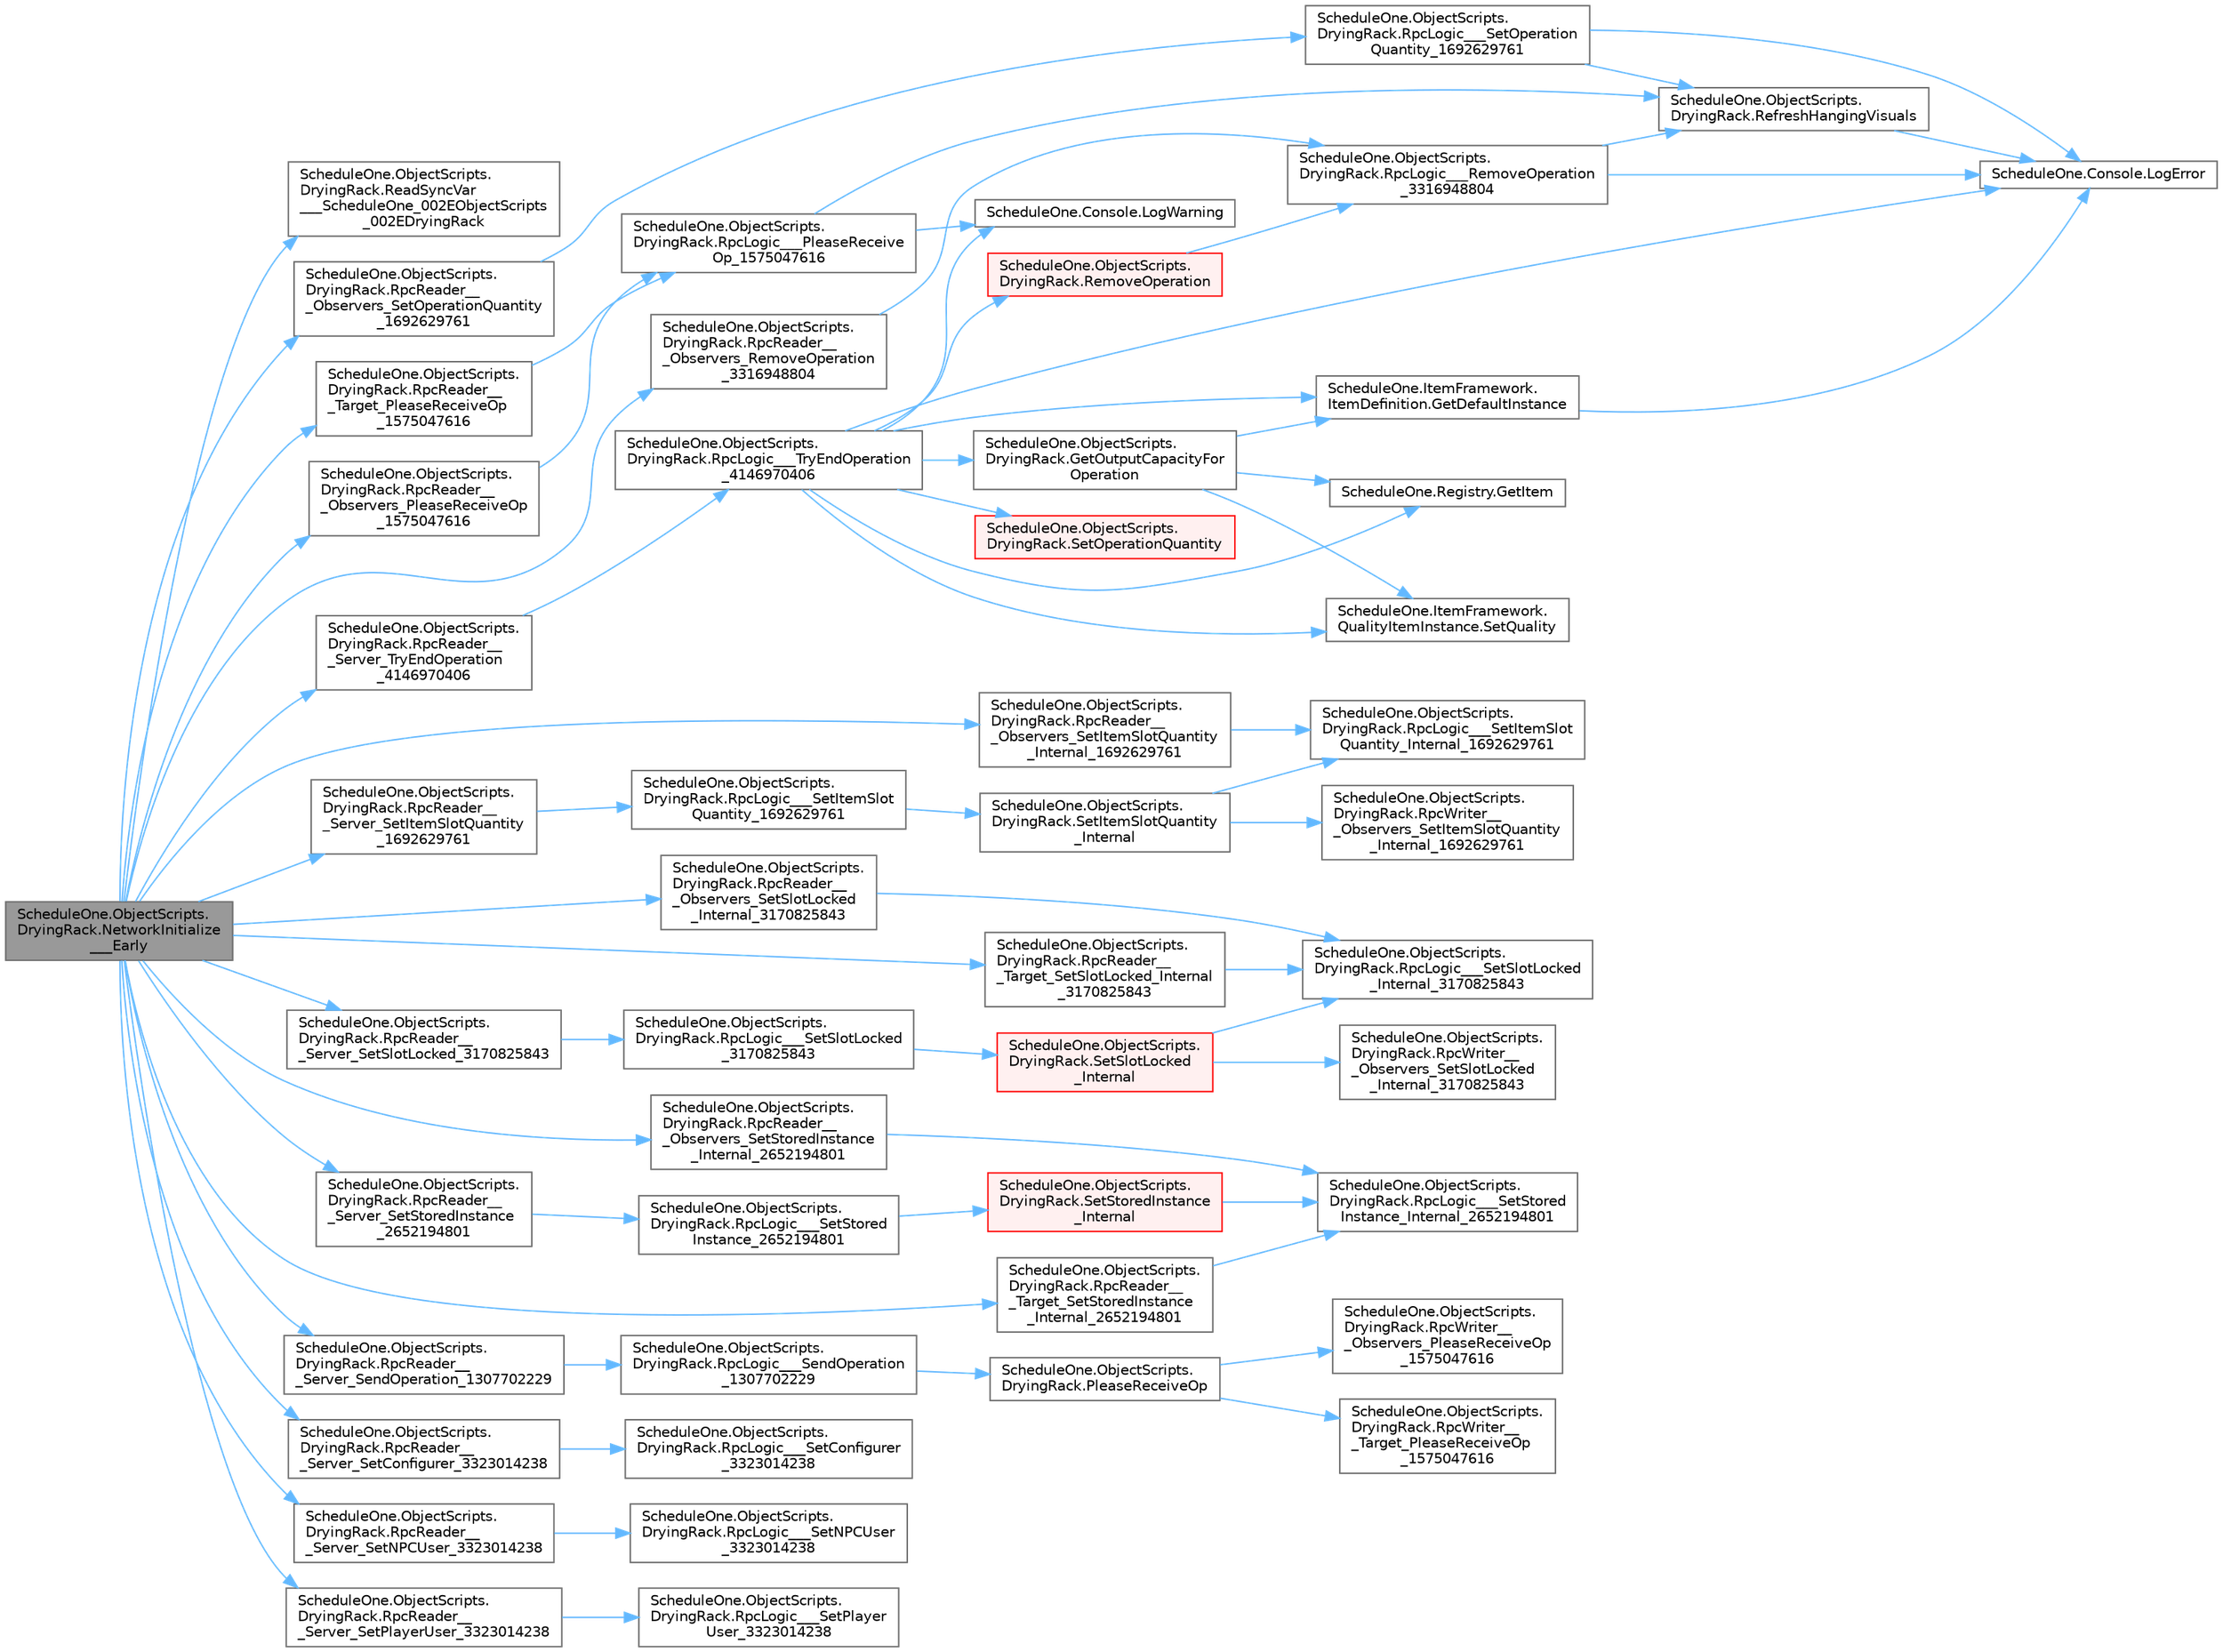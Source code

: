 digraph "ScheduleOne.ObjectScripts.DryingRack.NetworkInitialize___Early"
{
 // LATEX_PDF_SIZE
  bgcolor="transparent";
  edge [fontname=Helvetica,fontsize=10,labelfontname=Helvetica,labelfontsize=10];
  node [fontname=Helvetica,fontsize=10,shape=box,height=0.2,width=0.4];
  rankdir="LR";
  Node1 [id="Node000001",label="ScheduleOne.ObjectScripts.\lDryingRack.NetworkInitialize\l___Early",height=0.2,width=0.4,color="gray40", fillcolor="grey60", style="filled", fontcolor="black",tooltip=" "];
  Node1 -> Node2 [id="edge1_Node000001_Node000002",color="steelblue1",style="solid",tooltip=" "];
  Node2 [id="Node000002",label="ScheduleOne.ObjectScripts.\lDryingRack.ReadSyncVar\l___ScheduleOne_002EObjectScripts\l_002EDryingRack",height=0.2,width=0.4,color="grey40", fillcolor="white", style="filled",URL="$class_schedule_one_1_1_object_scripts_1_1_drying_rack.html#a16e326f161acb25ebc963058017ac85c",tooltip=" "];
  Node1 -> Node3 [id="edge2_Node000001_Node000003",color="steelblue1",style="solid",tooltip=" "];
  Node3 [id="Node000003",label="ScheduleOne.ObjectScripts.\lDryingRack.RpcReader__\l_Observers_PleaseReceiveOp\l_1575047616",height=0.2,width=0.4,color="grey40", fillcolor="white", style="filled",URL="$class_schedule_one_1_1_object_scripts_1_1_drying_rack.html#a210373d5959eeda0c69f3d41378edda3",tooltip=" "];
  Node3 -> Node4 [id="edge3_Node000003_Node000004",color="steelblue1",style="solid",tooltip=" "];
  Node4 [id="Node000004",label="ScheduleOne.ObjectScripts.\lDryingRack.RpcLogic___PleaseReceive\lOp_1575047616",height=0.2,width=0.4,color="grey40", fillcolor="white", style="filled",URL="$class_schedule_one_1_1_object_scripts_1_1_drying_rack.html#a64564a2a7f2e212200e2b665e648502e",tooltip=" "];
  Node4 -> Node5 [id="edge4_Node000004_Node000005",color="steelblue1",style="solid",tooltip=" "];
  Node5 [id="Node000005",label="ScheduleOne.Console.LogWarning",height=0.2,width=0.4,color="grey40", fillcolor="white", style="filled",URL="$class_schedule_one_1_1_console.html#a4af4a471d16b1029b44a8121bf41d45c",tooltip=" "];
  Node4 -> Node6 [id="edge5_Node000004_Node000006",color="steelblue1",style="solid",tooltip=" "];
  Node6 [id="Node000006",label="ScheduleOne.ObjectScripts.\lDryingRack.RefreshHangingVisuals",height=0.2,width=0.4,color="grey40", fillcolor="white", style="filled",URL="$class_schedule_one_1_1_object_scripts_1_1_drying_rack.html#a479bc501f8113f4de86977dc91e5d549",tooltip=" "];
  Node6 -> Node7 [id="edge6_Node000006_Node000007",color="steelblue1",style="solid",tooltip=" "];
  Node7 [id="Node000007",label="ScheduleOne.Console.LogError",height=0.2,width=0.4,color="grey40", fillcolor="white", style="filled",URL="$class_schedule_one_1_1_console.html#af815c154f3082a5bf25f62c7cc93fad2",tooltip=" "];
  Node1 -> Node8 [id="edge7_Node000001_Node000008",color="steelblue1",style="solid",tooltip=" "];
  Node8 [id="Node000008",label="ScheduleOne.ObjectScripts.\lDryingRack.RpcReader__\l_Observers_RemoveOperation\l_3316948804",height=0.2,width=0.4,color="grey40", fillcolor="white", style="filled",URL="$class_schedule_one_1_1_object_scripts_1_1_drying_rack.html#a645def8baefeba0764d5a2f9616b9041",tooltip=" "];
  Node8 -> Node9 [id="edge8_Node000008_Node000009",color="steelblue1",style="solid",tooltip=" "];
  Node9 [id="Node000009",label="ScheduleOne.ObjectScripts.\lDryingRack.RpcLogic___RemoveOperation\l_3316948804",height=0.2,width=0.4,color="grey40", fillcolor="white", style="filled",URL="$class_schedule_one_1_1_object_scripts_1_1_drying_rack.html#a5ca11c741bcd10fc3dbf74e7473d868d",tooltip=" "];
  Node9 -> Node7 [id="edge9_Node000009_Node000007",color="steelblue1",style="solid",tooltip=" "];
  Node9 -> Node6 [id="edge10_Node000009_Node000006",color="steelblue1",style="solid",tooltip=" "];
  Node1 -> Node10 [id="edge11_Node000001_Node000010",color="steelblue1",style="solid",tooltip=" "];
  Node10 [id="Node000010",label="ScheduleOne.ObjectScripts.\lDryingRack.RpcReader__\l_Observers_SetItemSlotQuantity\l_Internal_1692629761",height=0.2,width=0.4,color="grey40", fillcolor="white", style="filled",URL="$class_schedule_one_1_1_object_scripts_1_1_drying_rack.html#a9bdac276bbf51afa3831d7d14955b611",tooltip=" "];
  Node10 -> Node11 [id="edge12_Node000010_Node000011",color="steelblue1",style="solid",tooltip=" "];
  Node11 [id="Node000011",label="ScheduleOne.ObjectScripts.\lDryingRack.RpcLogic___SetItemSlot\lQuantity_Internal_1692629761",height=0.2,width=0.4,color="grey40", fillcolor="white", style="filled",URL="$class_schedule_one_1_1_object_scripts_1_1_drying_rack.html#a959d9bb0eeaf83cd26cc926445f04ff2",tooltip=" "];
  Node1 -> Node12 [id="edge13_Node000001_Node000012",color="steelblue1",style="solid",tooltip=" "];
  Node12 [id="Node000012",label="ScheduleOne.ObjectScripts.\lDryingRack.RpcReader__\l_Observers_SetOperationQuantity\l_1692629761",height=0.2,width=0.4,color="grey40", fillcolor="white", style="filled",URL="$class_schedule_one_1_1_object_scripts_1_1_drying_rack.html#a50ded06a4281691bd05d7d364bda45fb",tooltip=" "];
  Node12 -> Node13 [id="edge14_Node000012_Node000013",color="steelblue1",style="solid",tooltip=" "];
  Node13 [id="Node000013",label="ScheduleOne.ObjectScripts.\lDryingRack.RpcLogic___SetOperation\lQuantity_1692629761",height=0.2,width=0.4,color="grey40", fillcolor="white", style="filled",URL="$class_schedule_one_1_1_object_scripts_1_1_drying_rack.html#a8bcd441bd5cfe56967bf131ad70b0077",tooltip=" "];
  Node13 -> Node7 [id="edge15_Node000013_Node000007",color="steelblue1",style="solid",tooltip=" "];
  Node13 -> Node6 [id="edge16_Node000013_Node000006",color="steelblue1",style="solid",tooltip=" "];
  Node1 -> Node14 [id="edge17_Node000001_Node000014",color="steelblue1",style="solid",tooltip=" "];
  Node14 [id="Node000014",label="ScheduleOne.ObjectScripts.\lDryingRack.RpcReader__\l_Observers_SetSlotLocked\l_Internal_3170825843",height=0.2,width=0.4,color="grey40", fillcolor="white", style="filled",URL="$class_schedule_one_1_1_object_scripts_1_1_drying_rack.html#a9512a97b49ac427fcac233c499051177",tooltip=" "];
  Node14 -> Node15 [id="edge18_Node000014_Node000015",color="steelblue1",style="solid",tooltip=" "];
  Node15 [id="Node000015",label="ScheduleOne.ObjectScripts.\lDryingRack.RpcLogic___SetSlotLocked\l_Internal_3170825843",height=0.2,width=0.4,color="grey40", fillcolor="white", style="filled",URL="$class_schedule_one_1_1_object_scripts_1_1_drying_rack.html#a58dc68408fce47750fee0a0c4e0e7c36",tooltip=" "];
  Node1 -> Node16 [id="edge19_Node000001_Node000016",color="steelblue1",style="solid",tooltip=" "];
  Node16 [id="Node000016",label="ScheduleOne.ObjectScripts.\lDryingRack.RpcReader__\l_Observers_SetStoredInstance\l_Internal_2652194801",height=0.2,width=0.4,color="grey40", fillcolor="white", style="filled",URL="$class_schedule_one_1_1_object_scripts_1_1_drying_rack.html#ab02b1205a2a377e9f5136e26b0e7cb51",tooltip=" "];
  Node16 -> Node17 [id="edge20_Node000016_Node000017",color="steelblue1",style="solid",tooltip=" "];
  Node17 [id="Node000017",label="ScheduleOne.ObjectScripts.\lDryingRack.RpcLogic___SetStored\lInstance_Internal_2652194801",height=0.2,width=0.4,color="grey40", fillcolor="white", style="filled",URL="$class_schedule_one_1_1_object_scripts_1_1_drying_rack.html#a4abbd9f28dbce0ecd8fe6bd90268e94a",tooltip=" "];
  Node1 -> Node18 [id="edge21_Node000001_Node000018",color="steelblue1",style="solid",tooltip=" "];
  Node18 [id="Node000018",label="ScheduleOne.ObjectScripts.\lDryingRack.RpcReader__\l_Server_SendOperation_1307702229",height=0.2,width=0.4,color="grey40", fillcolor="white", style="filled",URL="$class_schedule_one_1_1_object_scripts_1_1_drying_rack.html#a25aca7c7294821fb6a0e510673f68f11",tooltip=" "];
  Node18 -> Node19 [id="edge22_Node000018_Node000019",color="steelblue1",style="solid",tooltip=" "];
  Node19 [id="Node000019",label="ScheduleOne.ObjectScripts.\lDryingRack.RpcLogic___SendOperation\l_1307702229",height=0.2,width=0.4,color="grey40", fillcolor="white", style="filled",URL="$class_schedule_one_1_1_object_scripts_1_1_drying_rack.html#af0633945889dc2e89bcb02154d55e6d8",tooltip=" "];
  Node19 -> Node20 [id="edge23_Node000019_Node000020",color="steelblue1",style="solid",tooltip=" "];
  Node20 [id="Node000020",label="ScheduleOne.ObjectScripts.\lDryingRack.PleaseReceiveOp",height=0.2,width=0.4,color="grey40", fillcolor="white", style="filled",URL="$class_schedule_one_1_1_object_scripts_1_1_drying_rack.html#a985e919a5c197a5de2062855d2704317",tooltip=" "];
  Node20 -> Node21 [id="edge24_Node000020_Node000021",color="steelblue1",style="solid",tooltip=" "];
  Node21 [id="Node000021",label="ScheduleOne.ObjectScripts.\lDryingRack.RpcWriter__\l_Observers_PleaseReceiveOp\l_1575047616",height=0.2,width=0.4,color="grey40", fillcolor="white", style="filled",URL="$class_schedule_one_1_1_object_scripts_1_1_drying_rack.html#a24c6b0a05ceea7df6a6f005f0cadb4ff",tooltip=" "];
  Node20 -> Node22 [id="edge25_Node000020_Node000022",color="steelblue1",style="solid",tooltip=" "];
  Node22 [id="Node000022",label="ScheduleOne.ObjectScripts.\lDryingRack.RpcWriter__\l_Target_PleaseReceiveOp\l_1575047616",height=0.2,width=0.4,color="grey40", fillcolor="white", style="filled",URL="$class_schedule_one_1_1_object_scripts_1_1_drying_rack.html#adeb7f37c466fba03ee1862f4f01cfb9a",tooltip=" "];
  Node1 -> Node23 [id="edge26_Node000001_Node000023",color="steelblue1",style="solid",tooltip=" "];
  Node23 [id="Node000023",label="ScheduleOne.ObjectScripts.\lDryingRack.RpcReader__\l_Server_SetConfigurer_3323014238",height=0.2,width=0.4,color="grey40", fillcolor="white", style="filled",URL="$class_schedule_one_1_1_object_scripts_1_1_drying_rack.html#acf7be5d5fbf1fa38433c9cf8729561e9",tooltip=" "];
  Node23 -> Node24 [id="edge27_Node000023_Node000024",color="steelblue1",style="solid",tooltip=" "];
  Node24 [id="Node000024",label="ScheduleOne.ObjectScripts.\lDryingRack.RpcLogic___SetConfigurer\l_3323014238",height=0.2,width=0.4,color="grey40", fillcolor="white", style="filled",URL="$class_schedule_one_1_1_object_scripts_1_1_drying_rack.html#ab25ab8d19f083652ccbe0eb0ea431c42",tooltip=" "];
  Node1 -> Node25 [id="edge28_Node000001_Node000025",color="steelblue1",style="solid",tooltip=" "];
  Node25 [id="Node000025",label="ScheduleOne.ObjectScripts.\lDryingRack.RpcReader__\l_Server_SetItemSlotQuantity\l_1692629761",height=0.2,width=0.4,color="grey40", fillcolor="white", style="filled",URL="$class_schedule_one_1_1_object_scripts_1_1_drying_rack.html#a59f6ce350e4fc9423b238a6f1b0be613",tooltip=" "];
  Node25 -> Node26 [id="edge29_Node000025_Node000026",color="steelblue1",style="solid",tooltip=" "];
  Node26 [id="Node000026",label="ScheduleOne.ObjectScripts.\lDryingRack.RpcLogic___SetItemSlot\lQuantity_1692629761",height=0.2,width=0.4,color="grey40", fillcolor="white", style="filled",URL="$class_schedule_one_1_1_object_scripts_1_1_drying_rack.html#a56876b6b6845323fbf7868dd9c75bce9",tooltip=" "];
  Node26 -> Node27 [id="edge30_Node000026_Node000027",color="steelblue1",style="solid",tooltip=" "];
  Node27 [id="Node000027",label="ScheduleOne.ObjectScripts.\lDryingRack.SetItemSlotQuantity\l_Internal",height=0.2,width=0.4,color="grey40", fillcolor="white", style="filled",URL="$class_schedule_one_1_1_object_scripts_1_1_drying_rack.html#a52f1f15f7df638ac983e6c6cb48a2924",tooltip=" "];
  Node27 -> Node11 [id="edge31_Node000027_Node000011",color="steelblue1",style="solid",tooltip=" "];
  Node27 -> Node28 [id="edge32_Node000027_Node000028",color="steelblue1",style="solid",tooltip=" "];
  Node28 [id="Node000028",label="ScheduleOne.ObjectScripts.\lDryingRack.RpcWriter__\l_Observers_SetItemSlotQuantity\l_Internal_1692629761",height=0.2,width=0.4,color="grey40", fillcolor="white", style="filled",URL="$class_schedule_one_1_1_object_scripts_1_1_drying_rack.html#a77670851b9547a706ed9472c31cf2976",tooltip=" "];
  Node1 -> Node29 [id="edge33_Node000001_Node000029",color="steelblue1",style="solid",tooltip=" "];
  Node29 [id="Node000029",label="ScheduleOne.ObjectScripts.\lDryingRack.RpcReader__\l_Server_SetNPCUser_3323014238",height=0.2,width=0.4,color="grey40", fillcolor="white", style="filled",URL="$class_schedule_one_1_1_object_scripts_1_1_drying_rack.html#a4bf0f2ea8f0585e2ad9ee440f4fcf1a7",tooltip=" "];
  Node29 -> Node30 [id="edge34_Node000029_Node000030",color="steelblue1",style="solid",tooltip=" "];
  Node30 [id="Node000030",label="ScheduleOne.ObjectScripts.\lDryingRack.RpcLogic___SetNPCUser\l_3323014238",height=0.2,width=0.4,color="grey40", fillcolor="white", style="filled",URL="$class_schedule_one_1_1_object_scripts_1_1_drying_rack.html#a475b5ecaf24ec5ae2340ad30fe9dc975",tooltip=" "];
  Node1 -> Node31 [id="edge35_Node000001_Node000031",color="steelblue1",style="solid",tooltip=" "];
  Node31 [id="Node000031",label="ScheduleOne.ObjectScripts.\lDryingRack.RpcReader__\l_Server_SetPlayerUser_3323014238",height=0.2,width=0.4,color="grey40", fillcolor="white", style="filled",URL="$class_schedule_one_1_1_object_scripts_1_1_drying_rack.html#ae16d4f015ea353e72e08ce49b3b8c778",tooltip=" "];
  Node31 -> Node32 [id="edge36_Node000031_Node000032",color="steelblue1",style="solid",tooltip=" "];
  Node32 [id="Node000032",label="ScheduleOne.ObjectScripts.\lDryingRack.RpcLogic___SetPlayer\lUser_3323014238",height=0.2,width=0.4,color="grey40", fillcolor="white", style="filled",URL="$class_schedule_one_1_1_object_scripts_1_1_drying_rack.html#a9c245944867f02542aa4ade951c66c0d",tooltip=" "];
  Node1 -> Node33 [id="edge37_Node000001_Node000033",color="steelblue1",style="solid",tooltip=" "];
  Node33 [id="Node000033",label="ScheduleOne.ObjectScripts.\lDryingRack.RpcReader__\l_Server_SetSlotLocked_3170825843",height=0.2,width=0.4,color="grey40", fillcolor="white", style="filled",URL="$class_schedule_one_1_1_object_scripts_1_1_drying_rack.html#a81f79c02bf8ec385d4514d0dfd2ba8a4",tooltip=" "];
  Node33 -> Node34 [id="edge38_Node000033_Node000034",color="steelblue1",style="solid",tooltip=" "];
  Node34 [id="Node000034",label="ScheduleOne.ObjectScripts.\lDryingRack.RpcLogic___SetSlotLocked\l_3170825843",height=0.2,width=0.4,color="grey40", fillcolor="white", style="filled",URL="$class_schedule_one_1_1_object_scripts_1_1_drying_rack.html#afa84737d064a40c8ec3c2de7a7511564",tooltip=" "];
  Node34 -> Node35 [id="edge39_Node000034_Node000035",color="steelblue1",style="solid",tooltip=" "];
  Node35 [id="Node000035",label="ScheduleOne.ObjectScripts.\lDryingRack.SetSlotLocked\l_Internal",height=0.2,width=0.4,color="red", fillcolor="#FFF0F0", style="filled",URL="$class_schedule_one_1_1_object_scripts_1_1_drying_rack.html#abf675ffe25316334bc1c9f58df7348f4",tooltip=" "];
  Node35 -> Node15 [id="edge40_Node000035_Node000015",color="steelblue1",style="solid",tooltip=" "];
  Node35 -> Node36 [id="edge41_Node000035_Node000036",color="steelblue1",style="solid",tooltip=" "];
  Node36 [id="Node000036",label="ScheduleOne.ObjectScripts.\lDryingRack.RpcWriter__\l_Observers_SetSlotLocked\l_Internal_3170825843",height=0.2,width=0.4,color="grey40", fillcolor="white", style="filled",URL="$class_schedule_one_1_1_object_scripts_1_1_drying_rack.html#a249c73015d3b28d0275ca6fccc8ac100",tooltip=" "];
  Node1 -> Node38 [id="edge42_Node000001_Node000038",color="steelblue1",style="solid",tooltip=" "];
  Node38 [id="Node000038",label="ScheduleOne.ObjectScripts.\lDryingRack.RpcReader__\l_Server_SetStoredInstance\l_2652194801",height=0.2,width=0.4,color="grey40", fillcolor="white", style="filled",URL="$class_schedule_one_1_1_object_scripts_1_1_drying_rack.html#a23ea6760f62a3bd0652e21740ce4190b",tooltip=" "];
  Node38 -> Node39 [id="edge43_Node000038_Node000039",color="steelblue1",style="solid",tooltip=" "];
  Node39 [id="Node000039",label="ScheduleOne.ObjectScripts.\lDryingRack.RpcLogic___SetStored\lInstance_2652194801",height=0.2,width=0.4,color="grey40", fillcolor="white", style="filled",URL="$class_schedule_one_1_1_object_scripts_1_1_drying_rack.html#abdbf353d846d60d74ded04d23ce503b6",tooltip=" "];
  Node39 -> Node40 [id="edge44_Node000039_Node000040",color="steelblue1",style="solid",tooltip=" "];
  Node40 [id="Node000040",label="ScheduleOne.ObjectScripts.\lDryingRack.SetStoredInstance\l_Internal",height=0.2,width=0.4,color="red", fillcolor="#FFF0F0", style="filled",URL="$class_schedule_one_1_1_object_scripts_1_1_drying_rack.html#abf428696b7c878d952dcdf84b2ecb070",tooltip=" "];
  Node40 -> Node17 [id="edge45_Node000040_Node000017",color="steelblue1",style="solid",tooltip=" "];
  Node1 -> Node43 [id="edge46_Node000001_Node000043",color="steelblue1",style="solid",tooltip=" "];
  Node43 [id="Node000043",label="ScheduleOne.ObjectScripts.\lDryingRack.RpcReader__\l_Server_TryEndOperation\l_4146970406",height=0.2,width=0.4,color="grey40", fillcolor="white", style="filled",URL="$class_schedule_one_1_1_object_scripts_1_1_drying_rack.html#a33c678c04be3763401aaaa3a6d074637",tooltip=" "];
  Node43 -> Node44 [id="edge47_Node000043_Node000044",color="steelblue1",style="solid",tooltip=" "];
  Node44 [id="Node000044",label="ScheduleOne.ObjectScripts.\lDryingRack.RpcLogic___TryEndOperation\l_4146970406",height=0.2,width=0.4,color="grey40", fillcolor="white", style="filled",URL="$class_schedule_one_1_1_object_scripts_1_1_drying_rack.html#ad601f07e9d27968aa32366db46bd030d",tooltip=" "];
  Node44 -> Node45 [id="edge48_Node000044_Node000045",color="steelblue1",style="solid",tooltip=" "];
  Node45 [id="Node000045",label="ScheduleOne.ItemFramework.\lItemDefinition.GetDefaultInstance",height=0.2,width=0.4,color="grey40", fillcolor="white", style="filled",URL="$class_schedule_one_1_1_item_framework_1_1_item_definition.html#a66265f0b1b3bc49f6d5f2aca3ac4469a",tooltip=" "];
  Node45 -> Node7 [id="edge49_Node000045_Node000007",color="steelblue1",style="solid",tooltip=" "];
  Node44 -> Node46 [id="edge50_Node000044_Node000046",color="steelblue1",style="solid",tooltip=" "];
  Node46 [id="Node000046",label="ScheduleOne.Registry.GetItem",height=0.2,width=0.4,color="grey40", fillcolor="white", style="filled",URL="$class_schedule_one_1_1_registry.html#ad08d598935d9438bdd2e1884e18de07c",tooltip=" "];
  Node44 -> Node47 [id="edge51_Node000044_Node000047",color="steelblue1",style="solid",tooltip=" "];
  Node47 [id="Node000047",label="ScheduleOne.ObjectScripts.\lDryingRack.GetOutputCapacityFor\lOperation",height=0.2,width=0.4,color="grey40", fillcolor="white", style="filled",URL="$class_schedule_one_1_1_object_scripts_1_1_drying_rack.html#ad20649420f1548d874e2f6a8fe35eabc",tooltip=" "];
  Node47 -> Node45 [id="edge52_Node000047_Node000045",color="steelblue1",style="solid",tooltip=" "];
  Node47 -> Node46 [id="edge53_Node000047_Node000046",color="steelblue1",style="solid",tooltip=" "];
  Node47 -> Node48 [id="edge54_Node000047_Node000048",color="steelblue1",style="solid",tooltip=" "];
  Node48 [id="Node000048",label="ScheduleOne.ItemFramework.\lQualityItemInstance.SetQuality",height=0.2,width=0.4,color="grey40", fillcolor="white", style="filled",URL="$class_schedule_one_1_1_item_framework_1_1_quality_item_instance.html#ad8510748b97cc274019452c6423daae2",tooltip=" "];
  Node44 -> Node7 [id="edge55_Node000044_Node000007",color="steelblue1",style="solid",tooltip=" "];
  Node44 -> Node5 [id="edge56_Node000044_Node000005",color="steelblue1",style="solid",tooltip=" "];
  Node44 -> Node49 [id="edge57_Node000044_Node000049",color="steelblue1",style="solid",tooltip=" "];
  Node49 [id="Node000049",label="ScheduleOne.ObjectScripts.\lDryingRack.RemoveOperation",height=0.2,width=0.4,color="red", fillcolor="#FFF0F0", style="filled",URL="$class_schedule_one_1_1_object_scripts_1_1_drying_rack.html#aaf942587a5aefe305bcee927bd5f84d1",tooltip=" "];
  Node49 -> Node9 [id="edge58_Node000049_Node000009",color="steelblue1",style="solid",tooltip=" "];
  Node44 -> Node51 [id="edge59_Node000044_Node000051",color="steelblue1",style="solid",tooltip=" "];
  Node51 [id="Node000051",label="ScheduleOne.ObjectScripts.\lDryingRack.SetOperationQuantity",height=0.2,width=0.4,color="red", fillcolor="#FFF0F0", style="filled",URL="$class_schedule_one_1_1_object_scripts_1_1_drying_rack.html#a36f45e233f779c2726406cffe537863d",tooltip=" "];
  Node44 -> Node48 [id="edge60_Node000044_Node000048",color="steelblue1",style="solid",tooltip=" "];
  Node1 -> Node53 [id="edge61_Node000001_Node000053",color="steelblue1",style="solid",tooltip=" "];
  Node53 [id="Node000053",label="ScheduleOne.ObjectScripts.\lDryingRack.RpcReader__\l_Target_PleaseReceiveOp\l_1575047616",height=0.2,width=0.4,color="grey40", fillcolor="white", style="filled",URL="$class_schedule_one_1_1_object_scripts_1_1_drying_rack.html#a07b182bb8ffb1a47d3f2caafe73ddc11",tooltip=" "];
  Node53 -> Node4 [id="edge62_Node000053_Node000004",color="steelblue1",style="solid",tooltip=" "];
  Node1 -> Node54 [id="edge63_Node000001_Node000054",color="steelblue1",style="solid",tooltip=" "];
  Node54 [id="Node000054",label="ScheduleOne.ObjectScripts.\lDryingRack.RpcReader__\l_Target_SetSlotLocked_Internal\l_3170825843",height=0.2,width=0.4,color="grey40", fillcolor="white", style="filled",URL="$class_schedule_one_1_1_object_scripts_1_1_drying_rack.html#a879407e73afb691430943b4dfd117361",tooltip=" "];
  Node54 -> Node15 [id="edge64_Node000054_Node000015",color="steelblue1",style="solid",tooltip=" "];
  Node1 -> Node55 [id="edge65_Node000001_Node000055",color="steelblue1",style="solid",tooltip=" "];
  Node55 [id="Node000055",label="ScheduleOne.ObjectScripts.\lDryingRack.RpcReader__\l_Target_SetStoredInstance\l_Internal_2652194801",height=0.2,width=0.4,color="grey40", fillcolor="white", style="filled",URL="$class_schedule_one_1_1_object_scripts_1_1_drying_rack.html#acb73916049b6ca45ac1d4c3c6a14f382",tooltip=" "];
  Node55 -> Node17 [id="edge66_Node000055_Node000017",color="steelblue1",style="solid",tooltip=" "];
}
